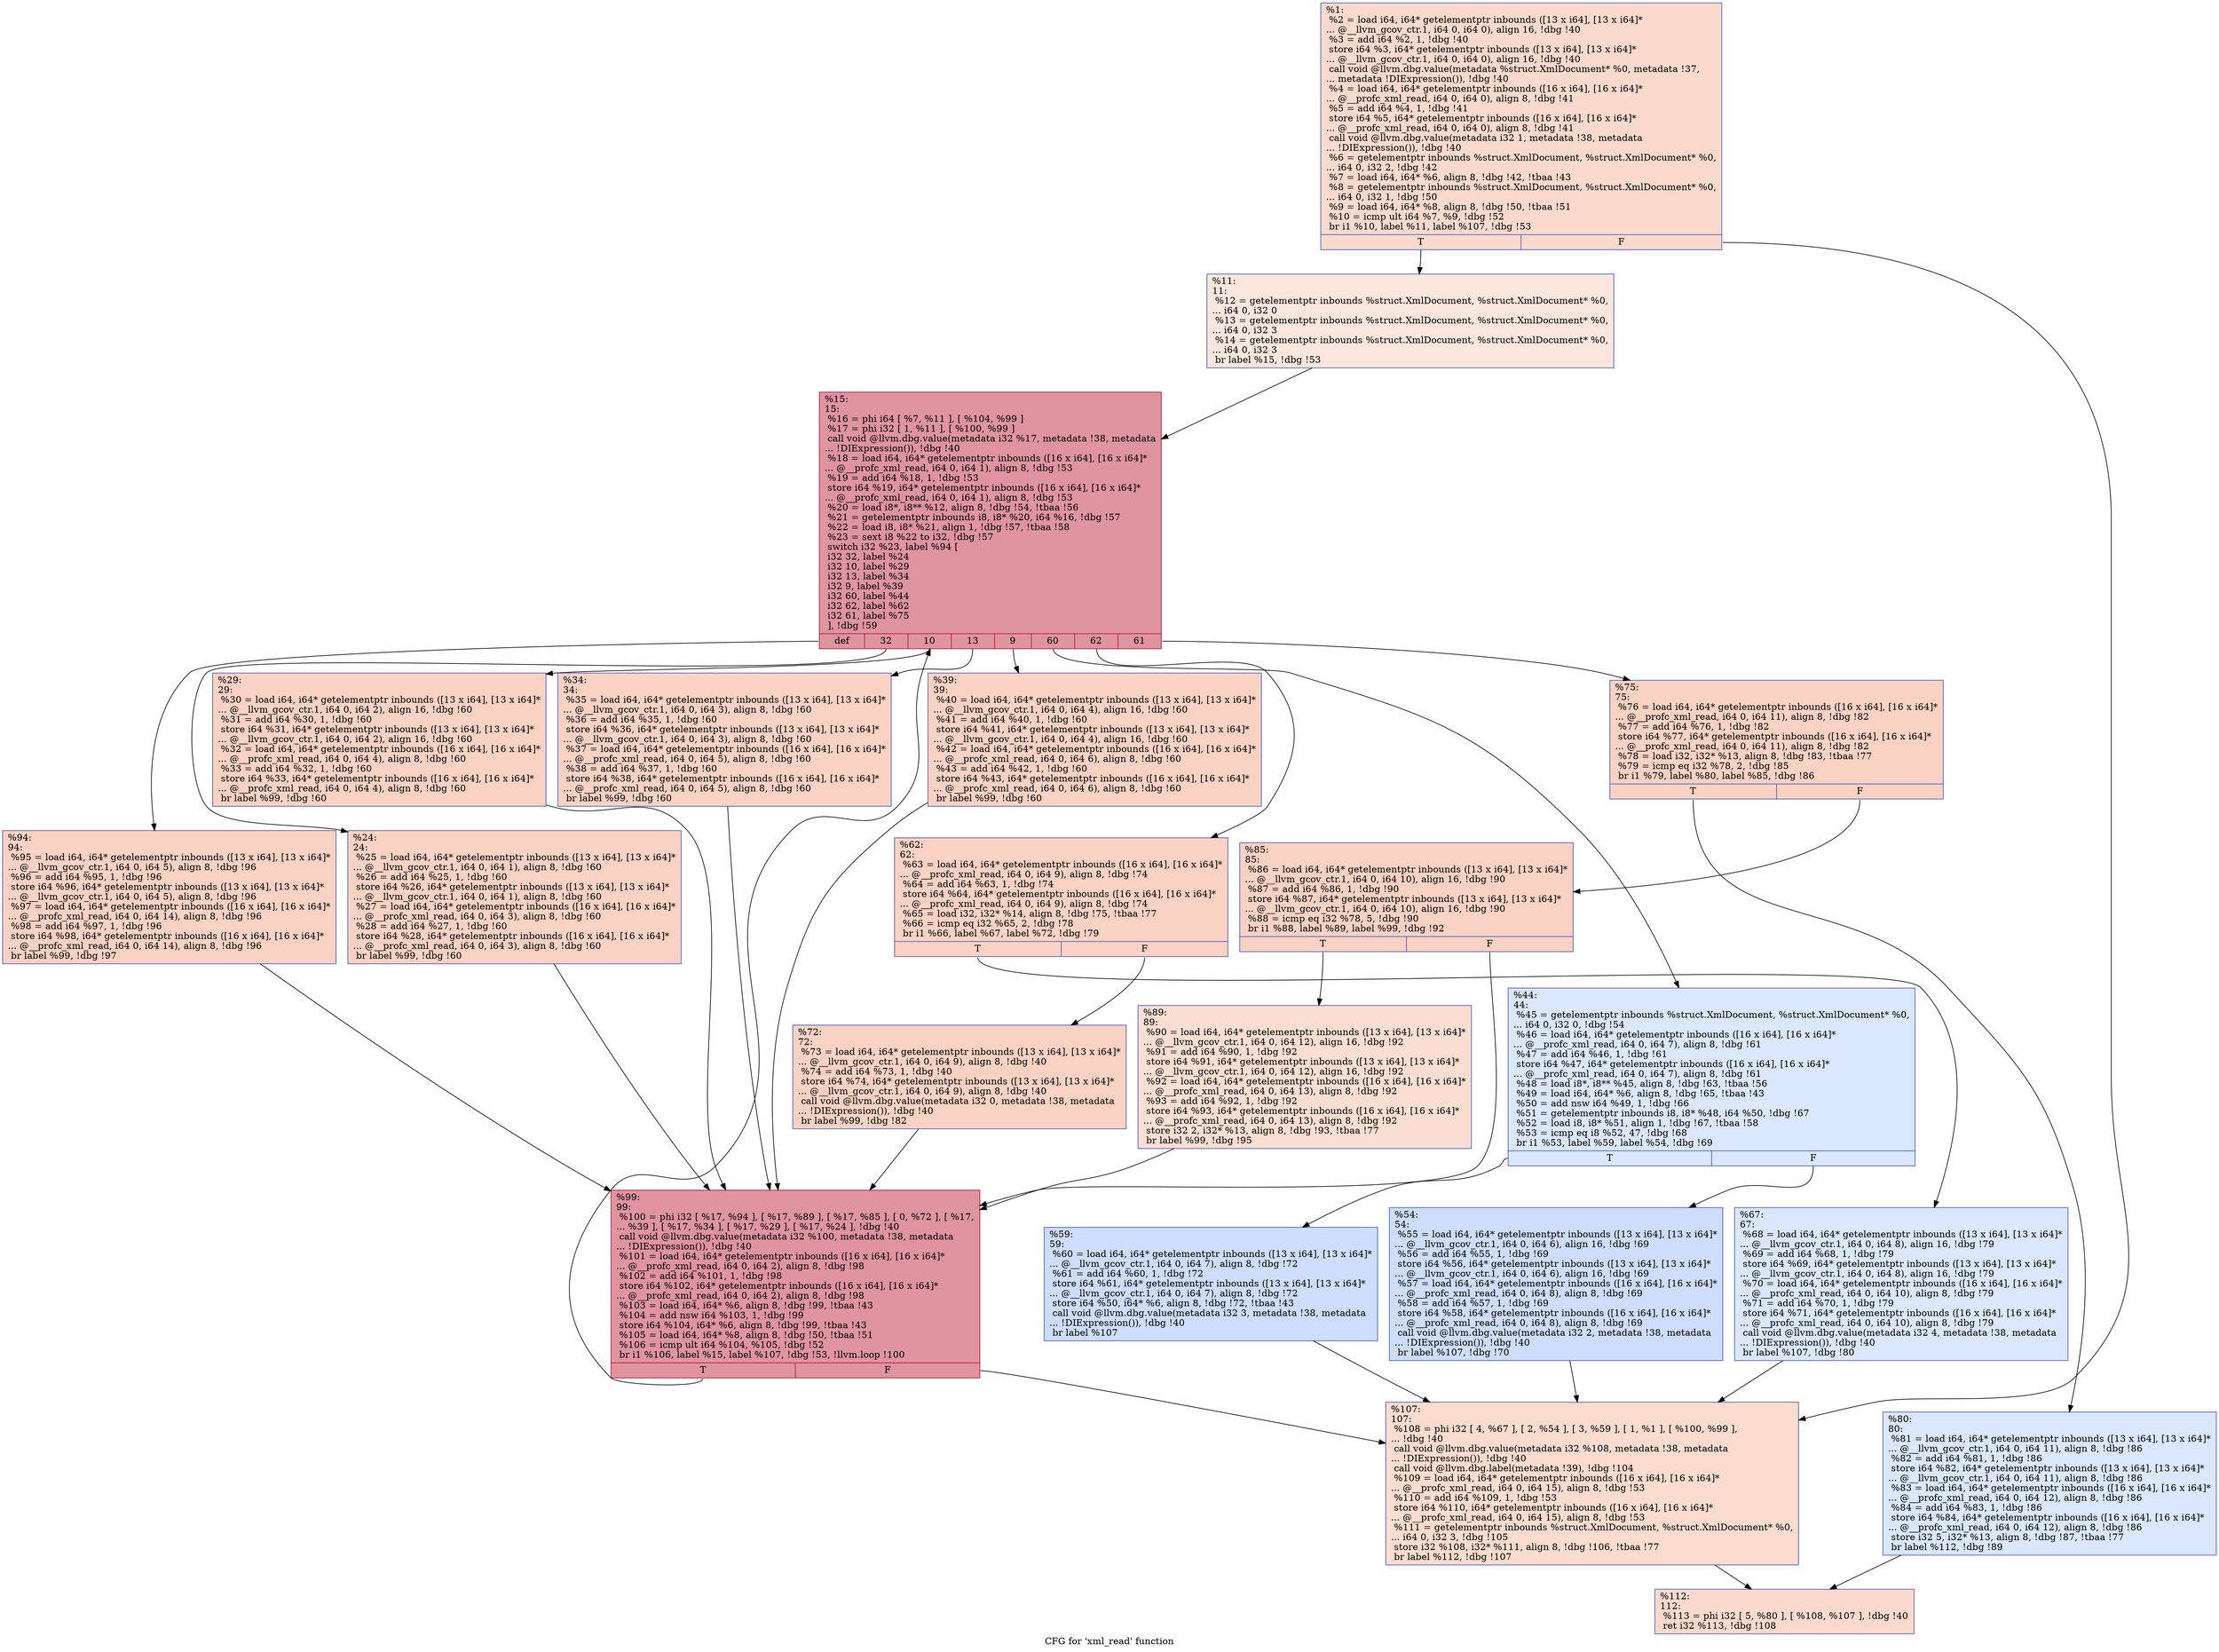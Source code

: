 digraph "CFG for 'xml_read' function" {
	label="CFG for 'xml_read' function";

	Node0x557070fd2fd0 [shape=record,color="#3d50c3ff", style=filled, fillcolor="#f7ac8e70",label="{%1:\l  %2 = load i64, i64* getelementptr inbounds ([13 x i64], [13 x i64]*\l... @__llvm_gcov_ctr.1, i64 0, i64 0), align 16, !dbg !40\l  %3 = add i64 %2, 1, !dbg !40\l  store i64 %3, i64* getelementptr inbounds ([13 x i64], [13 x i64]*\l... @__llvm_gcov_ctr.1, i64 0, i64 0), align 16, !dbg !40\l  call void @llvm.dbg.value(metadata %struct.XmlDocument* %0, metadata !37,\l... metadata !DIExpression()), !dbg !40\l  %4 = load i64, i64* getelementptr inbounds ([16 x i64], [16 x i64]*\l... @__profc_xml_read, i64 0, i64 0), align 8, !dbg !41\l  %5 = add i64 %4, 1, !dbg !41\l  store i64 %5, i64* getelementptr inbounds ([16 x i64], [16 x i64]*\l... @__profc_xml_read, i64 0, i64 0), align 8, !dbg !41\l  call void @llvm.dbg.value(metadata i32 1, metadata !38, metadata\l... !DIExpression()), !dbg !40\l  %6 = getelementptr inbounds %struct.XmlDocument, %struct.XmlDocument* %0,\l... i64 0, i32 2, !dbg !42\l  %7 = load i64, i64* %6, align 8, !dbg !42, !tbaa !43\l  %8 = getelementptr inbounds %struct.XmlDocument, %struct.XmlDocument* %0,\l... i64 0, i32 1, !dbg !50\l  %9 = load i64, i64* %8, align 8, !dbg !50, !tbaa !51\l  %10 = icmp ult i64 %7, %9, !dbg !52\l  br i1 %10, label %11, label %107, !dbg !53\l|{<s0>T|<s1>F}}"];
	Node0x557070fd2fd0:s0 -> Node0x557070fd4130;
	Node0x557070fd2fd0:s1 -> Node0x557070fd46d0;
	Node0x557070fd4130 [shape=record,color="#3d50c3ff", style=filled, fillcolor="#f3c7b170",label="{%11:\l11:                                               \l  %12 = getelementptr inbounds %struct.XmlDocument, %struct.XmlDocument* %0,\l... i64 0, i32 0\l  %13 = getelementptr inbounds %struct.XmlDocument, %struct.XmlDocument* %0,\l... i64 0, i32 3\l  %14 = getelementptr inbounds %struct.XmlDocument, %struct.XmlDocument* %0,\l... i64 0, i32 3\l  br label %15, !dbg !53\l}"];
	Node0x557070fd4130 -> Node0x557070fd4180;
	Node0x557070fd4180 [shape=record,color="#b70d28ff", style=filled, fillcolor="#b70d2870",label="{%15:\l15:                                               \l  %16 = phi i64 [ %7, %11 ], [ %104, %99 ]\l  %17 = phi i32 [ 1, %11 ], [ %100, %99 ]\l  call void @llvm.dbg.value(metadata i32 %17, metadata !38, metadata\l... !DIExpression()), !dbg !40\l  %18 = load i64, i64* getelementptr inbounds ([16 x i64], [16 x i64]*\l... @__profc_xml_read, i64 0, i64 1), align 8, !dbg !53\l  %19 = add i64 %18, 1, !dbg !53\l  store i64 %19, i64* getelementptr inbounds ([16 x i64], [16 x i64]*\l... @__profc_xml_read, i64 0, i64 1), align 8, !dbg !53\l  %20 = load i8*, i8** %12, align 8, !dbg !54, !tbaa !56\l  %21 = getelementptr inbounds i8, i8* %20, i64 %16, !dbg !57\l  %22 = load i8, i8* %21, align 1, !dbg !57, !tbaa !58\l  %23 = sext i8 %22 to i32, !dbg !57\l  switch i32 %23, label %94 [\l    i32 32, label %24\l    i32 10, label %29\l    i32 13, label %34\l    i32 9, label %39\l    i32 60, label %44\l    i32 62, label %62\l    i32 61, label %75\l  ], !dbg !59\l|{<s0>def|<s1>32|<s2>10|<s3>13|<s4>9|<s5>60|<s6>62|<s7>61}}"];
	Node0x557070fd4180:s0 -> Node0x557070fd4630;
	Node0x557070fd4180:s1 -> Node0x557070fd41d0;
	Node0x557070fd4180:s2 -> Node0x557070fd4220;
	Node0x557070fd4180:s3 -> Node0x557070fd4270;
	Node0x557070fd4180:s4 -> Node0x557070fd42c0;
	Node0x557070fd4180:s5 -> Node0x557070fd4310;
	Node0x557070fd4180:s6 -> Node0x557070fd4400;
	Node0x557070fd4180:s7 -> Node0x557070fd44f0;
	Node0x557070fd41d0 [shape=record,color="#3d50c3ff", style=filled, fillcolor="#f4987a70",label="{%24:\l24:                                               \l  %25 = load i64, i64* getelementptr inbounds ([13 x i64], [13 x i64]*\l... @__llvm_gcov_ctr.1, i64 0, i64 1), align 8, !dbg !60\l  %26 = add i64 %25, 1, !dbg !60\l  store i64 %26, i64* getelementptr inbounds ([13 x i64], [13 x i64]*\l... @__llvm_gcov_ctr.1, i64 0, i64 1), align 8, !dbg !60\l  %27 = load i64, i64* getelementptr inbounds ([16 x i64], [16 x i64]*\l... @__profc_xml_read, i64 0, i64 3), align 8, !dbg !60\l  %28 = add i64 %27, 1, !dbg !60\l  store i64 %28, i64* getelementptr inbounds ([16 x i64], [16 x i64]*\l... @__profc_xml_read, i64 0, i64 3), align 8, !dbg !60\l  br label %99, !dbg !60\l}"];
	Node0x557070fd41d0 -> Node0x557070fd4680;
	Node0x557070fd4220 [shape=record,color="#3d50c3ff", style=filled, fillcolor="#f4987a70",label="{%29:\l29:                                               \l  %30 = load i64, i64* getelementptr inbounds ([13 x i64], [13 x i64]*\l... @__llvm_gcov_ctr.1, i64 0, i64 2), align 16, !dbg !60\l  %31 = add i64 %30, 1, !dbg !60\l  store i64 %31, i64* getelementptr inbounds ([13 x i64], [13 x i64]*\l... @__llvm_gcov_ctr.1, i64 0, i64 2), align 16, !dbg !60\l  %32 = load i64, i64* getelementptr inbounds ([16 x i64], [16 x i64]*\l... @__profc_xml_read, i64 0, i64 4), align 8, !dbg !60\l  %33 = add i64 %32, 1, !dbg !60\l  store i64 %33, i64* getelementptr inbounds ([16 x i64], [16 x i64]*\l... @__profc_xml_read, i64 0, i64 4), align 8, !dbg !60\l  br label %99, !dbg !60\l}"];
	Node0x557070fd4220 -> Node0x557070fd4680;
	Node0x557070fd4270 [shape=record,color="#3d50c3ff", style=filled, fillcolor="#f4987a70",label="{%34:\l34:                                               \l  %35 = load i64, i64* getelementptr inbounds ([13 x i64], [13 x i64]*\l... @__llvm_gcov_ctr.1, i64 0, i64 3), align 8, !dbg !60\l  %36 = add i64 %35, 1, !dbg !60\l  store i64 %36, i64* getelementptr inbounds ([13 x i64], [13 x i64]*\l... @__llvm_gcov_ctr.1, i64 0, i64 3), align 8, !dbg !60\l  %37 = load i64, i64* getelementptr inbounds ([16 x i64], [16 x i64]*\l... @__profc_xml_read, i64 0, i64 5), align 8, !dbg !60\l  %38 = add i64 %37, 1, !dbg !60\l  store i64 %38, i64* getelementptr inbounds ([16 x i64], [16 x i64]*\l... @__profc_xml_read, i64 0, i64 5), align 8, !dbg !60\l  br label %99, !dbg !60\l}"];
	Node0x557070fd4270 -> Node0x557070fd4680;
	Node0x557070fd42c0 [shape=record,color="#3d50c3ff", style=filled, fillcolor="#f4987a70",label="{%39:\l39:                                               \l  %40 = load i64, i64* getelementptr inbounds ([13 x i64], [13 x i64]*\l... @__llvm_gcov_ctr.1, i64 0, i64 4), align 16, !dbg !60\l  %41 = add i64 %40, 1, !dbg !60\l  store i64 %41, i64* getelementptr inbounds ([13 x i64], [13 x i64]*\l... @__llvm_gcov_ctr.1, i64 0, i64 4), align 16, !dbg !60\l  %42 = load i64, i64* getelementptr inbounds ([16 x i64], [16 x i64]*\l... @__profc_xml_read, i64 0, i64 6), align 8, !dbg !60\l  %43 = add i64 %42, 1, !dbg !60\l  store i64 %43, i64* getelementptr inbounds ([16 x i64], [16 x i64]*\l... @__profc_xml_read, i64 0, i64 6), align 8, !dbg !60\l  br label %99, !dbg !60\l}"];
	Node0x557070fd42c0 -> Node0x557070fd4680;
	Node0x557070fd4310 [shape=record,color="#3d50c3ff", style=filled, fillcolor="#aec9fc70",label="{%44:\l44:                                               \l  %45 = getelementptr inbounds %struct.XmlDocument, %struct.XmlDocument* %0,\l... i64 0, i32 0, !dbg !54\l  %46 = load i64, i64* getelementptr inbounds ([16 x i64], [16 x i64]*\l... @__profc_xml_read, i64 0, i64 7), align 8, !dbg !61\l  %47 = add i64 %46, 1, !dbg !61\l  store i64 %47, i64* getelementptr inbounds ([16 x i64], [16 x i64]*\l... @__profc_xml_read, i64 0, i64 7), align 8, !dbg !61\l  %48 = load i8*, i8** %45, align 8, !dbg !63, !tbaa !56\l  %49 = load i64, i64* %6, align 8, !dbg !65, !tbaa !43\l  %50 = add nsw i64 %49, 1, !dbg !66\l  %51 = getelementptr inbounds i8, i8* %48, i64 %50, !dbg !67\l  %52 = load i8, i8* %51, align 1, !dbg !67, !tbaa !58\l  %53 = icmp eq i8 %52, 47, !dbg !68\l  br i1 %53, label %59, label %54, !dbg !69\l|{<s0>T|<s1>F}}"];
	Node0x557070fd4310:s0 -> Node0x557070fd43b0;
	Node0x557070fd4310:s1 -> Node0x557070fd4360;
	Node0x557070fd4360 [shape=record,color="#3d50c3ff", style=filled, fillcolor="#8fb1fe70",label="{%54:\l54:                                               \l  %55 = load i64, i64* getelementptr inbounds ([13 x i64], [13 x i64]*\l... @__llvm_gcov_ctr.1, i64 0, i64 6), align 16, !dbg !69\l  %56 = add i64 %55, 1, !dbg !69\l  store i64 %56, i64* getelementptr inbounds ([13 x i64], [13 x i64]*\l... @__llvm_gcov_ctr.1, i64 0, i64 6), align 16, !dbg !69\l  %57 = load i64, i64* getelementptr inbounds ([16 x i64], [16 x i64]*\l... @__profc_xml_read, i64 0, i64 8), align 8, !dbg !69\l  %58 = add i64 %57, 1, !dbg !69\l  store i64 %58, i64* getelementptr inbounds ([16 x i64], [16 x i64]*\l... @__profc_xml_read, i64 0, i64 8), align 8, !dbg !69\l  call void @llvm.dbg.value(metadata i32 2, metadata !38, metadata\l... !DIExpression()), !dbg !40\l  br label %107, !dbg !70\l}"];
	Node0x557070fd4360 -> Node0x557070fd46d0;
	Node0x557070fd43b0 [shape=record,color="#3d50c3ff", style=filled, fillcolor="#8fb1fe70",label="{%59:\l59:                                               \l  %60 = load i64, i64* getelementptr inbounds ([13 x i64], [13 x i64]*\l... @__llvm_gcov_ctr.1, i64 0, i64 7), align 8, !dbg !72\l  %61 = add i64 %60, 1, !dbg !72\l  store i64 %61, i64* getelementptr inbounds ([13 x i64], [13 x i64]*\l... @__llvm_gcov_ctr.1, i64 0, i64 7), align 8, !dbg !72\l  store i64 %50, i64* %6, align 8, !dbg !72, !tbaa !43\l  call void @llvm.dbg.value(metadata i32 3, metadata !38, metadata\l... !DIExpression()), !dbg !40\l  br label %107\l}"];
	Node0x557070fd43b0 -> Node0x557070fd46d0;
	Node0x557070fd4400 [shape=record,color="#3d50c3ff", style=filled, fillcolor="#f4987a70",label="{%62:\l62:                                               \l  %63 = load i64, i64* getelementptr inbounds ([16 x i64], [16 x i64]*\l... @__profc_xml_read, i64 0, i64 9), align 8, !dbg !74\l  %64 = add i64 %63, 1, !dbg !74\l  store i64 %64, i64* getelementptr inbounds ([16 x i64], [16 x i64]*\l... @__profc_xml_read, i64 0, i64 9), align 8, !dbg !74\l  %65 = load i32, i32* %14, align 8, !dbg !75, !tbaa !77\l  %66 = icmp eq i32 %65, 2, !dbg !78\l  br i1 %66, label %67, label %72, !dbg !79\l|{<s0>T|<s1>F}}"];
	Node0x557070fd4400:s0 -> Node0x557070fd4450;
	Node0x557070fd4400:s1 -> Node0x557070fd44a0;
	Node0x557070fd4450 [shape=record,color="#3d50c3ff", style=filled, fillcolor="#abc8fd70",label="{%67:\l67:                                               \l  %68 = load i64, i64* getelementptr inbounds ([13 x i64], [13 x i64]*\l... @__llvm_gcov_ctr.1, i64 0, i64 8), align 16, !dbg !79\l  %69 = add i64 %68, 1, !dbg !79\l  store i64 %69, i64* getelementptr inbounds ([13 x i64], [13 x i64]*\l... @__llvm_gcov_ctr.1, i64 0, i64 8), align 16, !dbg !79\l  %70 = load i64, i64* getelementptr inbounds ([16 x i64], [16 x i64]*\l... @__profc_xml_read, i64 0, i64 10), align 8, !dbg !79\l  %71 = add i64 %70, 1, !dbg !79\l  store i64 %71, i64* getelementptr inbounds ([16 x i64], [16 x i64]*\l... @__profc_xml_read, i64 0, i64 10), align 8, !dbg !79\l  call void @llvm.dbg.value(metadata i32 4, metadata !38, metadata\l... !DIExpression()), !dbg !40\l  br label %107, !dbg !80\l}"];
	Node0x557070fd4450 -> Node0x557070fd46d0;
	Node0x557070fd44a0 [shape=record,color="#3d50c3ff", style=filled, fillcolor="#f4987a70",label="{%72:\l72:                                               \l  %73 = load i64, i64* getelementptr inbounds ([13 x i64], [13 x i64]*\l... @__llvm_gcov_ctr.1, i64 0, i64 9), align 8, !dbg !40\l  %74 = add i64 %73, 1, !dbg !40\l  store i64 %74, i64* getelementptr inbounds ([13 x i64], [13 x i64]*\l... @__llvm_gcov_ctr.1, i64 0, i64 9), align 8, !dbg !40\l  call void @llvm.dbg.value(metadata i32 0, metadata !38, metadata\l... !DIExpression()), !dbg !40\l  br label %99, !dbg !82\l}"];
	Node0x557070fd44a0 -> Node0x557070fd4680;
	Node0x557070fd44f0 [shape=record,color="#3d50c3ff", style=filled, fillcolor="#f4987a70",label="{%75:\l75:                                               \l  %76 = load i64, i64* getelementptr inbounds ([16 x i64], [16 x i64]*\l... @__profc_xml_read, i64 0, i64 11), align 8, !dbg !82\l  %77 = add i64 %76, 1, !dbg !82\l  store i64 %77, i64* getelementptr inbounds ([16 x i64], [16 x i64]*\l... @__profc_xml_read, i64 0, i64 11), align 8, !dbg !82\l  %78 = load i32, i32* %13, align 8, !dbg !83, !tbaa !77\l  %79 = icmp eq i32 %78, 2, !dbg !85\l  br i1 %79, label %80, label %85, !dbg !86\l|{<s0>T|<s1>F}}"];
	Node0x557070fd44f0:s0 -> Node0x557070fd4540;
	Node0x557070fd44f0:s1 -> Node0x557070fd4590;
	Node0x557070fd4540 [shape=record,color="#3d50c3ff", style=filled, fillcolor="#abc8fd70",label="{%80:\l80:                                               \l  %81 = load i64, i64* getelementptr inbounds ([13 x i64], [13 x i64]*\l... @__llvm_gcov_ctr.1, i64 0, i64 11), align 8, !dbg !86\l  %82 = add i64 %81, 1, !dbg !86\l  store i64 %82, i64* getelementptr inbounds ([13 x i64], [13 x i64]*\l... @__llvm_gcov_ctr.1, i64 0, i64 11), align 8, !dbg !86\l  %83 = load i64, i64* getelementptr inbounds ([16 x i64], [16 x i64]*\l... @__profc_xml_read, i64 0, i64 12), align 8, !dbg !86\l  %84 = add i64 %83, 1, !dbg !86\l  store i64 %84, i64* getelementptr inbounds ([16 x i64], [16 x i64]*\l... @__profc_xml_read, i64 0, i64 12), align 8, !dbg !86\l  store i32 5, i32* %13, align 8, !dbg !87, !tbaa !77\l  br label %112, !dbg !89\l}"];
	Node0x557070fd4540 -> Node0x557070fd4720;
	Node0x557070fd4590 [shape=record,color="#3d50c3ff", style=filled, fillcolor="#f4987a70",label="{%85:\l85:                                               \l  %86 = load i64, i64* getelementptr inbounds ([13 x i64], [13 x i64]*\l... @__llvm_gcov_ctr.1, i64 0, i64 10), align 16, !dbg !90\l  %87 = add i64 %86, 1, !dbg !90\l  store i64 %87, i64* getelementptr inbounds ([13 x i64], [13 x i64]*\l... @__llvm_gcov_ctr.1, i64 0, i64 10), align 16, !dbg !90\l  %88 = icmp eq i32 %78, 5, !dbg !90\l  br i1 %88, label %89, label %99, !dbg !92\l|{<s0>T|<s1>F}}"];
	Node0x557070fd4590:s0 -> Node0x557070fd45e0;
	Node0x557070fd4590:s1 -> Node0x557070fd4680;
	Node0x557070fd45e0 [shape=record,color="#3d50c3ff", style=filled, fillcolor="#f7b59970",label="{%89:\l89:                                               \l  %90 = load i64, i64* getelementptr inbounds ([13 x i64], [13 x i64]*\l... @__llvm_gcov_ctr.1, i64 0, i64 12), align 16, !dbg !92\l  %91 = add i64 %90, 1, !dbg !92\l  store i64 %91, i64* getelementptr inbounds ([13 x i64], [13 x i64]*\l... @__llvm_gcov_ctr.1, i64 0, i64 12), align 16, !dbg !92\l  %92 = load i64, i64* getelementptr inbounds ([16 x i64], [16 x i64]*\l... @__profc_xml_read, i64 0, i64 13), align 8, !dbg !92\l  %93 = add i64 %92, 1, !dbg !92\l  store i64 %93, i64* getelementptr inbounds ([16 x i64], [16 x i64]*\l... @__profc_xml_read, i64 0, i64 13), align 8, !dbg !92\l  store i32 2, i32* %13, align 8, !dbg !93, !tbaa !77\l  br label %99, !dbg !95\l}"];
	Node0x557070fd45e0 -> Node0x557070fd4680;
	Node0x557070fd4630 [shape=record,color="#3d50c3ff", style=filled, fillcolor="#f4987a70",label="{%94:\l94:                                               \l  %95 = load i64, i64* getelementptr inbounds ([13 x i64], [13 x i64]*\l... @__llvm_gcov_ctr.1, i64 0, i64 5), align 8, !dbg !96\l  %96 = add i64 %95, 1, !dbg !96\l  store i64 %96, i64* getelementptr inbounds ([13 x i64], [13 x i64]*\l... @__llvm_gcov_ctr.1, i64 0, i64 5), align 8, !dbg !96\l  %97 = load i64, i64* getelementptr inbounds ([16 x i64], [16 x i64]*\l... @__profc_xml_read, i64 0, i64 14), align 8, !dbg !96\l  %98 = add i64 %97, 1, !dbg !96\l  store i64 %98, i64* getelementptr inbounds ([16 x i64], [16 x i64]*\l... @__profc_xml_read, i64 0, i64 14), align 8, !dbg !96\l  br label %99, !dbg !97\l}"];
	Node0x557070fd4630 -> Node0x557070fd4680;
	Node0x557070fd4680 [shape=record,color="#b70d28ff", style=filled, fillcolor="#b70d2870",label="{%99:\l99:                                               \l  %100 = phi i32 [ %17, %94 ], [ %17, %89 ], [ %17, %85 ], [ 0, %72 ], [ %17,\l... %39 ], [ %17, %34 ], [ %17, %29 ], [ %17, %24 ], !dbg !40\l  call void @llvm.dbg.value(metadata i32 %100, metadata !38, metadata\l... !DIExpression()), !dbg !40\l  %101 = load i64, i64* getelementptr inbounds ([16 x i64], [16 x i64]*\l... @__profc_xml_read, i64 0, i64 2), align 8, !dbg !98\l  %102 = add i64 %101, 1, !dbg !98\l  store i64 %102, i64* getelementptr inbounds ([16 x i64], [16 x i64]*\l... @__profc_xml_read, i64 0, i64 2), align 8, !dbg !98\l  %103 = load i64, i64* %6, align 8, !dbg !99, !tbaa !43\l  %104 = add nsw i64 %103, 1, !dbg !99\l  store i64 %104, i64* %6, align 8, !dbg !99, !tbaa !43\l  %105 = load i64, i64* %8, align 8, !dbg !50, !tbaa !51\l  %106 = icmp ult i64 %104, %105, !dbg !52\l  br i1 %106, label %15, label %107, !dbg !53, !llvm.loop !100\l|{<s0>T|<s1>F}}"];
	Node0x557070fd4680:s0 -> Node0x557070fd4180;
	Node0x557070fd4680:s1 -> Node0x557070fd46d0;
	Node0x557070fd46d0 [shape=record,color="#3d50c3ff", style=filled, fillcolor="#f7af9170",label="{%107:\l107:                                              \l  %108 = phi i32 [ 4, %67 ], [ 2, %54 ], [ 3, %59 ], [ 1, %1 ], [ %100, %99 ],\l... !dbg !40\l  call void @llvm.dbg.value(metadata i32 %108, metadata !38, metadata\l... !DIExpression()), !dbg !40\l  call void @llvm.dbg.label(metadata !39), !dbg !104\l  %109 = load i64, i64* getelementptr inbounds ([16 x i64], [16 x i64]*\l... @__profc_xml_read, i64 0, i64 15), align 8, !dbg !53\l  %110 = add i64 %109, 1, !dbg !53\l  store i64 %110, i64* getelementptr inbounds ([16 x i64], [16 x i64]*\l... @__profc_xml_read, i64 0, i64 15), align 8, !dbg !53\l  %111 = getelementptr inbounds %struct.XmlDocument, %struct.XmlDocument* %0,\l... i64 0, i32 3, !dbg !105\l  store i32 %108, i32* %111, align 8, !dbg !106, !tbaa !77\l  br label %112, !dbg !107\l}"];
	Node0x557070fd46d0 -> Node0x557070fd4720;
	Node0x557070fd4720 [shape=record,color="#3d50c3ff", style=filled, fillcolor="#f7ac8e70",label="{%112:\l112:                                              \l  %113 = phi i32 [ 5, %80 ], [ %108, %107 ], !dbg !40\l  ret i32 %113, !dbg !108\l}"];
}

